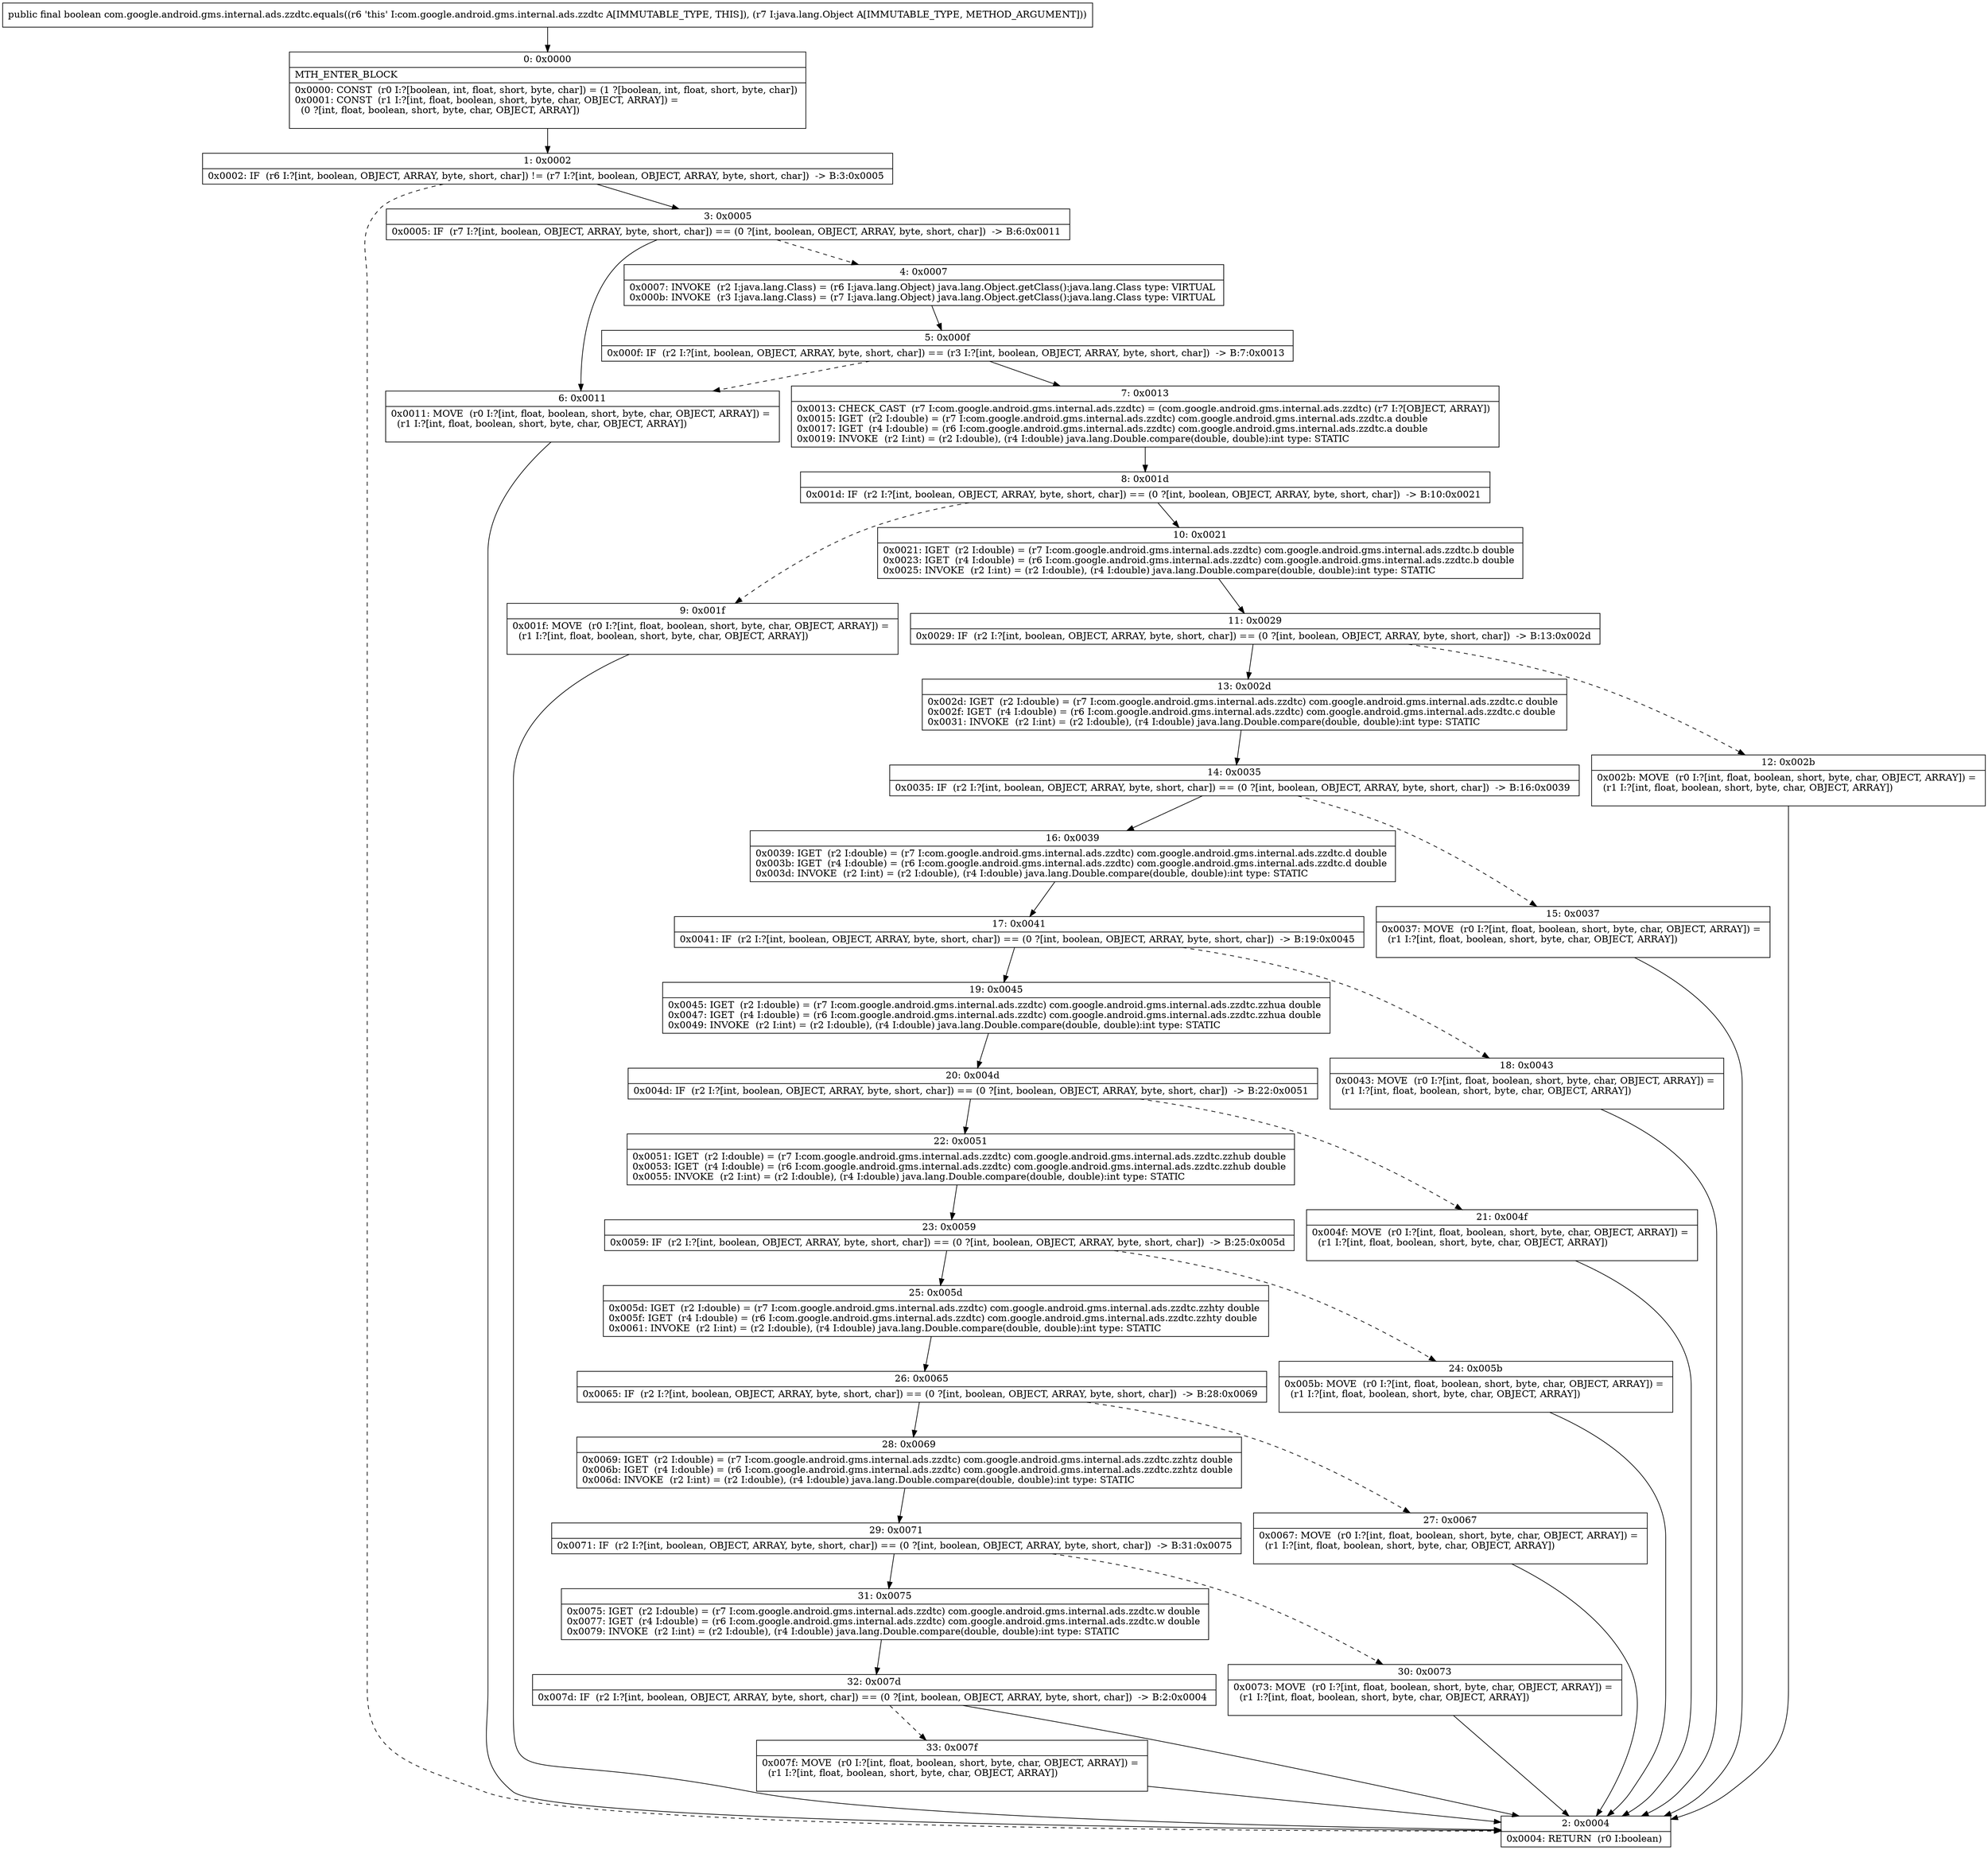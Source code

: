 digraph "CFG forcom.google.android.gms.internal.ads.zzdtc.equals(Ljava\/lang\/Object;)Z" {
Node_0 [shape=record,label="{0\:\ 0x0000|MTH_ENTER_BLOCK\l|0x0000: CONST  (r0 I:?[boolean, int, float, short, byte, char]) = (1 ?[boolean, int, float, short, byte, char]) \l0x0001: CONST  (r1 I:?[int, float, boolean, short, byte, char, OBJECT, ARRAY]) = \l  (0 ?[int, float, boolean, short, byte, char, OBJECT, ARRAY])\l \l}"];
Node_1 [shape=record,label="{1\:\ 0x0002|0x0002: IF  (r6 I:?[int, boolean, OBJECT, ARRAY, byte, short, char]) != (r7 I:?[int, boolean, OBJECT, ARRAY, byte, short, char])  \-\> B:3:0x0005 \l}"];
Node_2 [shape=record,label="{2\:\ 0x0004|0x0004: RETURN  (r0 I:boolean) \l}"];
Node_3 [shape=record,label="{3\:\ 0x0005|0x0005: IF  (r7 I:?[int, boolean, OBJECT, ARRAY, byte, short, char]) == (0 ?[int, boolean, OBJECT, ARRAY, byte, short, char])  \-\> B:6:0x0011 \l}"];
Node_4 [shape=record,label="{4\:\ 0x0007|0x0007: INVOKE  (r2 I:java.lang.Class) = (r6 I:java.lang.Object) java.lang.Object.getClass():java.lang.Class type: VIRTUAL \l0x000b: INVOKE  (r3 I:java.lang.Class) = (r7 I:java.lang.Object) java.lang.Object.getClass():java.lang.Class type: VIRTUAL \l}"];
Node_5 [shape=record,label="{5\:\ 0x000f|0x000f: IF  (r2 I:?[int, boolean, OBJECT, ARRAY, byte, short, char]) == (r3 I:?[int, boolean, OBJECT, ARRAY, byte, short, char])  \-\> B:7:0x0013 \l}"];
Node_6 [shape=record,label="{6\:\ 0x0011|0x0011: MOVE  (r0 I:?[int, float, boolean, short, byte, char, OBJECT, ARRAY]) = \l  (r1 I:?[int, float, boolean, short, byte, char, OBJECT, ARRAY])\l \l}"];
Node_7 [shape=record,label="{7\:\ 0x0013|0x0013: CHECK_CAST  (r7 I:com.google.android.gms.internal.ads.zzdtc) = (com.google.android.gms.internal.ads.zzdtc) (r7 I:?[OBJECT, ARRAY]) \l0x0015: IGET  (r2 I:double) = (r7 I:com.google.android.gms.internal.ads.zzdtc) com.google.android.gms.internal.ads.zzdtc.a double \l0x0017: IGET  (r4 I:double) = (r6 I:com.google.android.gms.internal.ads.zzdtc) com.google.android.gms.internal.ads.zzdtc.a double \l0x0019: INVOKE  (r2 I:int) = (r2 I:double), (r4 I:double) java.lang.Double.compare(double, double):int type: STATIC \l}"];
Node_8 [shape=record,label="{8\:\ 0x001d|0x001d: IF  (r2 I:?[int, boolean, OBJECT, ARRAY, byte, short, char]) == (0 ?[int, boolean, OBJECT, ARRAY, byte, short, char])  \-\> B:10:0x0021 \l}"];
Node_9 [shape=record,label="{9\:\ 0x001f|0x001f: MOVE  (r0 I:?[int, float, boolean, short, byte, char, OBJECT, ARRAY]) = \l  (r1 I:?[int, float, boolean, short, byte, char, OBJECT, ARRAY])\l \l}"];
Node_10 [shape=record,label="{10\:\ 0x0021|0x0021: IGET  (r2 I:double) = (r7 I:com.google.android.gms.internal.ads.zzdtc) com.google.android.gms.internal.ads.zzdtc.b double \l0x0023: IGET  (r4 I:double) = (r6 I:com.google.android.gms.internal.ads.zzdtc) com.google.android.gms.internal.ads.zzdtc.b double \l0x0025: INVOKE  (r2 I:int) = (r2 I:double), (r4 I:double) java.lang.Double.compare(double, double):int type: STATIC \l}"];
Node_11 [shape=record,label="{11\:\ 0x0029|0x0029: IF  (r2 I:?[int, boolean, OBJECT, ARRAY, byte, short, char]) == (0 ?[int, boolean, OBJECT, ARRAY, byte, short, char])  \-\> B:13:0x002d \l}"];
Node_12 [shape=record,label="{12\:\ 0x002b|0x002b: MOVE  (r0 I:?[int, float, boolean, short, byte, char, OBJECT, ARRAY]) = \l  (r1 I:?[int, float, boolean, short, byte, char, OBJECT, ARRAY])\l \l}"];
Node_13 [shape=record,label="{13\:\ 0x002d|0x002d: IGET  (r2 I:double) = (r7 I:com.google.android.gms.internal.ads.zzdtc) com.google.android.gms.internal.ads.zzdtc.c double \l0x002f: IGET  (r4 I:double) = (r6 I:com.google.android.gms.internal.ads.zzdtc) com.google.android.gms.internal.ads.zzdtc.c double \l0x0031: INVOKE  (r2 I:int) = (r2 I:double), (r4 I:double) java.lang.Double.compare(double, double):int type: STATIC \l}"];
Node_14 [shape=record,label="{14\:\ 0x0035|0x0035: IF  (r2 I:?[int, boolean, OBJECT, ARRAY, byte, short, char]) == (0 ?[int, boolean, OBJECT, ARRAY, byte, short, char])  \-\> B:16:0x0039 \l}"];
Node_15 [shape=record,label="{15\:\ 0x0037|0x0037: MOVE  (r0 I:?[int, float, boolean, short, byte, char, OBJECT, ARRAY]) = \l  (r1 I:?[int, float, boolean, short, byte, char, OBJECT, ARRAY])\l \l}"];
Node_16 [shape=record,label="{16\:\ 0x0039|0x0039: IGET  (r2 I:double) = (r7 I:com.google.android.gms.internal.ads.zzdtc) com.google.android.gms.internal.ads.zzdtc.d double \l0x003b: IGET  (r4 I:double) = (r6 I:com.google.android.gms.internal.ads.zzdtc) com.google.android.gms.internal.ads.zzdtc.d double \l0x003d: INVOKE  (r2 I:int) = (r2 I:double), (r4 I:double) java.lang.Double.compare(double, double):int type: STATIC \l}"];
Node_17 [shape=record,label="{17\:\ 0x0041|0x0041: IF  (r2 I:?[int, boolean, OBJECT, ARRAY, byte, short, char]) == (0 ?[int, boolean, OBJECT, ARRAY, byte, short, char])  \-\> B:19:0x0045 \l}"];
Node_18 [shape=record,label="{18\:\ 0x0043|0x0043: MOVE  (r0 I:?[int, float, boolean, short, byte, char, OBJECT, ARRAY]) = \l  (r1 I:?[int, float, boolean, short, byte, char, OBJECT, ARRAY])\l \l}"];
Node_19 [shape=record,label="{19\:\ 0x0045|0x0045: IGET  (r2 I:double) = (r7 I:com.google.android.gms.internal.ads.zzdtc) com.google.android.gms.internal.ads.zzdtc.zzhua double \l0x0047: IGET  (r4 I:double) = (r6 I:com.google.android.gms.internal.ads.zzdtc) com.google.android.gms.internal.ads.zzdtc.zzhua double \l0x0049: INVOKE  (r2 I:int) = (r2 I:double), (r4 I:double) java.lang.Double.compare(double, double):int type: STATIC \l}"];
Node_20 [shape=record,label="{20\:\ 0x004d|0x004d: IF  (r2 I:?[int, boolean, OBJECT, ARRAY, byte, short, char]) == (0 ?[int, boolean, OBJECT, ARRAY, byte, short, char])  \-\> B:22:0x0051 \l}"];
Node_21 [shape=record,label="{21\:\ 0x004f|0x004f: MOVE  (r0 I:?[int, float, boolean, short, byte, char, OBJECT, ARRAY]) = \l  (r1 I:?[int, float, boolean, short, byte, char, OBJECT, ARRAY])\l \l}"];
Node_22 [shape=record,label="{22\:\ 0x0051|0x0051: IGET  (r2 I:double) = (r7 I:com.google.android.gms.internal.ads.zzdtc) com.google.android.gms.internal.ads.zzdtc.zzhub double \l0x0053: IGET  (r4 I:double) = (r6 I:com.google.android.gms.internal.ads.zzdtc) com.google.android.gms.internal.ads.zzdtc.zzhub double \l0x0055: INVOKE  (r2 I:int) = (r2 I:double), (r4 I:double) java.lang.Double.compare(double, double):int type: STATIC \l}"];
Node_23 [shape=record,label="{23\:\ 0x0059|0x0059: IF  (r2 I:?[int, boolean, OBJECT, ARRAY, byte, short, char]) == (0 ?[int, boolean, OBJECT, ARRAY, byte, short, char])  \-\> B:25:0x005d \l}"];
Node_24 [shape=record,label="{24\:\ 0x005b|0x005b: MOVE  (r0 I:?[int, float, boolean, short, byte, char, OBJECT, ARRAY]) = \l  (r1 I:?[int, float, boolean, short, byte, char, OBJECT, ARRAY])\l \l}"];
Node_25 [shape=record,label="{25\:\ 0x005d|0x005d: IGET  (r2 I:double) = (r7 I:com.google.android.gms.internal.ads.zzdtc) com.google.android.gms.internal.ads.zzdtc.zzhty double \l0x005f: IGET  (r4 I:double) = (r6 I:com.google.android.gms.internal.ads.zzdtc) com.google.android.gms.internal.ads.zzdtc.zzhty double \l0x0061: INVOKE  (r2 I:int) = (r2 I:double), (r4 I:double) java.lang.Double.compare(double, double):int type: STATIC \l}"];
Node_26 [shape=record,label="{26\:\ 0x0065|0x0065: IF  (r2 I:?[int, boolean, OBJECT, ARRAY, byte, short, char]) == (0 ?[int, boolean, OBJECT, ARRAY, byte, short, char])  \-\> B:28:0x0069 \l}"];
Node_27 [shape=record,label="{27\:\ 0x0067|0x0067: MOVE  (r0 I:?[int, float, boolean, short, byte, char, OBJECT, ARRAY]) = \l  (r1 I:?[int, float, boolean, short, byte, char, OBJECT, ARRAY])\l \l}"];
Node_28 [shape=record,label="{28\:\ 0x0069|0x0069: IGET  (r2 I:double) = (r7 I:com.google.android.gms.internal.ads.zzdtc) com.google.android.gms.internal.ads.zzdtc.zzhtz double \l0x006b: IGET  (r4 I:double) = (r6 I:com.google.android.gms.internal.ads.zzdtc) com.google.android.gms.internal.ads.zzdtc.zzhtz double \l0x006d: INVOKE  (r2 I:int) = (r2 I:double), (r4 I:double) java.lang.Double.compare(double, double):int type: STATIC \l}"];
Node_29 [shape=record,label="{29\:\ 0x0071|0x0071: IF  (r2 I:?[int, boolean, OBJECT, ARRAY, byte, short, char]) == (0 ?[int, boolean, OBJECT, ARRAY, byte, short, char])  \-\> B:31:0x0075 \l}"];
Node_30 [shape=record,label="{30\:\ 0x0073|0x0073: MOVE  (r0 I:?[int, float, boolean, short, byte, char, OBJECT, ARRAY]) = \l  (r1 I:?[int, float, boolean, short, byte, char, OBJECT, ARRAY])\l \l}"];
Node_31 [shape=record,label="{31\:\ 0x0075|0x0075: IGET  (r2 I:double) = (r7 I:com.google.android.gms.internal.ads.zzdtc) com.google.android.gms.internal.ads.zzdtc.w double \l0x0077: IGET  (r4 I:double) = (r6 I:com.google.android.gms.internal.ads.zzdtc) com.google.android.gms.internal.ads.zzdtc.w double \l0x0079: INVOKE  (r2 I:int) = (r2 I:double), (r4 I:double) java.lang.Double.compare(double, double):int type: STATIC \l}"];
Node_32 [shape=record,label="{32\:\ 0x007d|0x007d: IF  (r2 I:?[int, boolean, OBJECT, ARRAY, byte, short, char]) == (0 ?[int, boolean, OBJECT, ARRAY, byte, short, char])  \-\> B:2:0x0004 \l}"];
Node_33 [shape=record,label="{33\:\ 0x007f|0x007f: MOVE  (r0 I:?[int, float, boolean, short, byte, char, OBJECT, ARRAY]) = \l  (r1 I:?[int, float, boolean, short, byte, char, OBJECT, ARRAY])\l \l}"];
MethodNode[shape=record,label="{public final boolean com.google.android.gms.internal.ads.zzdtc.equals((r6 'this' I:com.google.android.gms.internal.ads.zzdtc A[IMMUTABLE_TYPE, THIS]), (r7 I:java.lang.Object A[IMMUTABLE_TYPE, METHOD_ARGUMENT])) }"];
MethodNode -> Node_0;
Node_0 -> Node_1;
Node_1 -> Node_2[style=dashed];
Node_1 -> Node_3;
Node_3 -> Node_4[style=dashed];
Node_3 -> Node_6;
Node_4 -> Node_5;
Node_5 -> Node_6[style=dashed];
Node_5 -> Node_7;
Node_6 -> Node_2;
Node_7 -> Node_8;
Node_8 -> Node_9[style=dashed];
Node_8 -> Node_10;
Node_9 -> Node_2;
Node_10 -> Node_11;
Node_11 -> Node_12[style=dashed];
Node_11 -> Node_13;
Node_12 -> Node_2;
Node_13 -> Node_14;
Node_14 -> Node_15[style=dashed];
Node_14 -> Node_16;
Node_15 -> Node_2;
Node_16 -> Node_17;
Node_17 -> Node_18[style=dashed];
Node_17 -> Node_19;
Node_18 -> Node_2;
Node_19 -> Node_20;
Node_20 -> Node_21[style=dashed];
Node_20 -> Node_22;
Node_21 -> Node_2;
Node_22 -> Node_23;
Node_23 -> Node_24[style=dashed];
Node_23 -> Node_25;
Node_24 -> Node_2;
Node_25 -> Node_26;
Node_26 -> Node_27[style=dashed];
Node_26 -> Node_28;
Node_27 -> Node_2;
Node_28 -> Node_29;
Node_29 -> Node_30[style=dashed];
Node_29 -> Node_31;
Node_30 -> Node_2;
Node_31 -> Node_32;
Node_32 -> Node_2;
Node_32 -> Node_33[style=dashed];
Node_33 -> Node_2;
}

